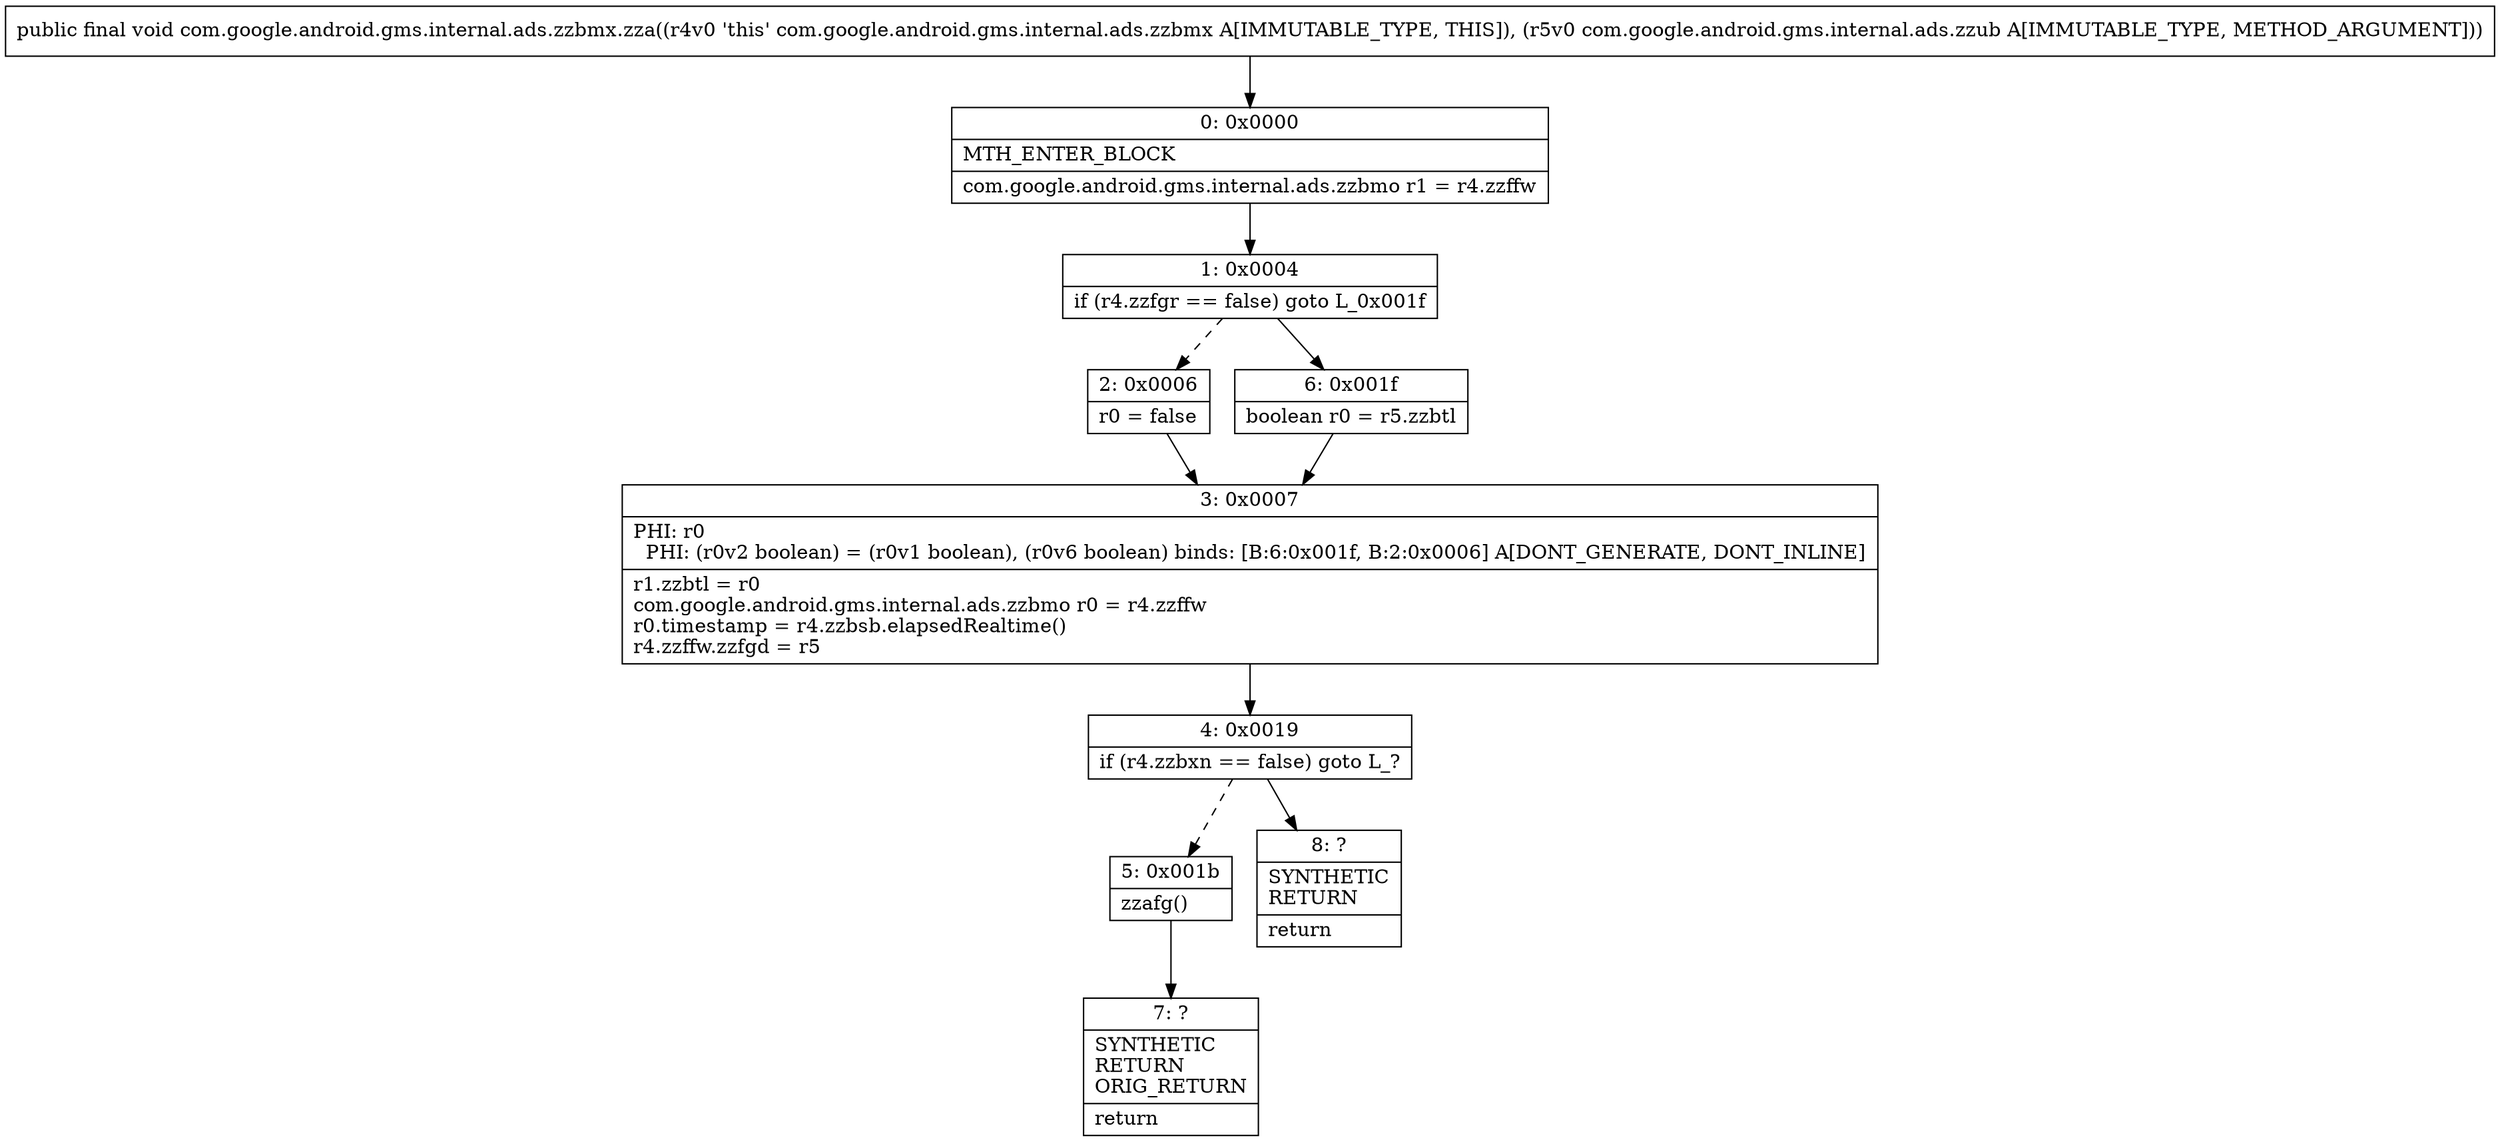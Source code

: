 digraph "CFG forcom.google.android.gms.internal.ads.zzbmx.zza(Lcom\/google\/android\/gms\/internal\/ads\/zzub;)V" {
Node_0 [shape=record,label="{0\:\ 0x0000|MTH_ENTER_BLOCK\l|com.google.android.gms.internal.ads.zzbmo r1 = r4.zzffw\l}"];
Node_1 [shape=record,label="{1\:\ 0x0004|if (r4.zzfgr == false) goto L_0x001f\l}"];
Node_2 [shape=record,label="{2\:\ 0x0006|r0 = false\l}"];
Node_3 [shape=record,label="{3\:\ 0x0007|PHI: r0 \l  PHI: (r0v2 boolean) = (r0v1 boolean), (r0v6 boolean) binds: [B:6:0x001f, B:2:0x0006] A[DONT_GENERATE, DONT_INLINE]\l|r1.zzbtl = r0\lcom.google.android.gms.internal.ads.zzbmo r0 = r4.zzffw\lr0.timestamp = r4.zzbsb.elapsedRealtime()\lr4.zzffw.zzfgd = r5\l}"];
Node_4 [shape=record,label="{4\:\ 0x0019|if (r4.zzbxn == false) goto L_?\l}"];
Node_5 [shape=record,label="{5\:\ 0x001b|zzafg()\l}"];
Node_6 [shape=record,label="{6\:\ 0x001f|boolean r0 = r5.zzbtl\l}"];
Node_7 [shape=record,label="{7\:\ ?|SYNTHETIC\lRETURN\lORIG_RETURN\l|return\l}"];
Node_8 [shape=record,label="{8\:\ ?|SYNTHETIC\lRETURN\l|return\l}"];
MethodNode[shape=record,label="{public final void com.google.android.gms.internal.ads.zzbmx.zza((r4v0 'this' com.google.android.gms.internal.ads.zzbmx A[IMMUTABLE_TYPE, THIS]), (r5v0 com.google.android.gms.internal.ads.zzub A[IMMUTABLE_TYPE, METHOD_ARGUMENT])) }"];
MethodNode -> Node_0;
Node_0 -> Node_1;
Node_1 -> Node_2[style=dashed];
Node_1 -> Node_6;
Node_2 -> Node_3;
Node_3 -> Node_4;
Node_4 -> Node_5[style=dashed];
Node_4 -> Node_8;
Node_5 -> Node_7;
Node_6 -> Node_3;
}

